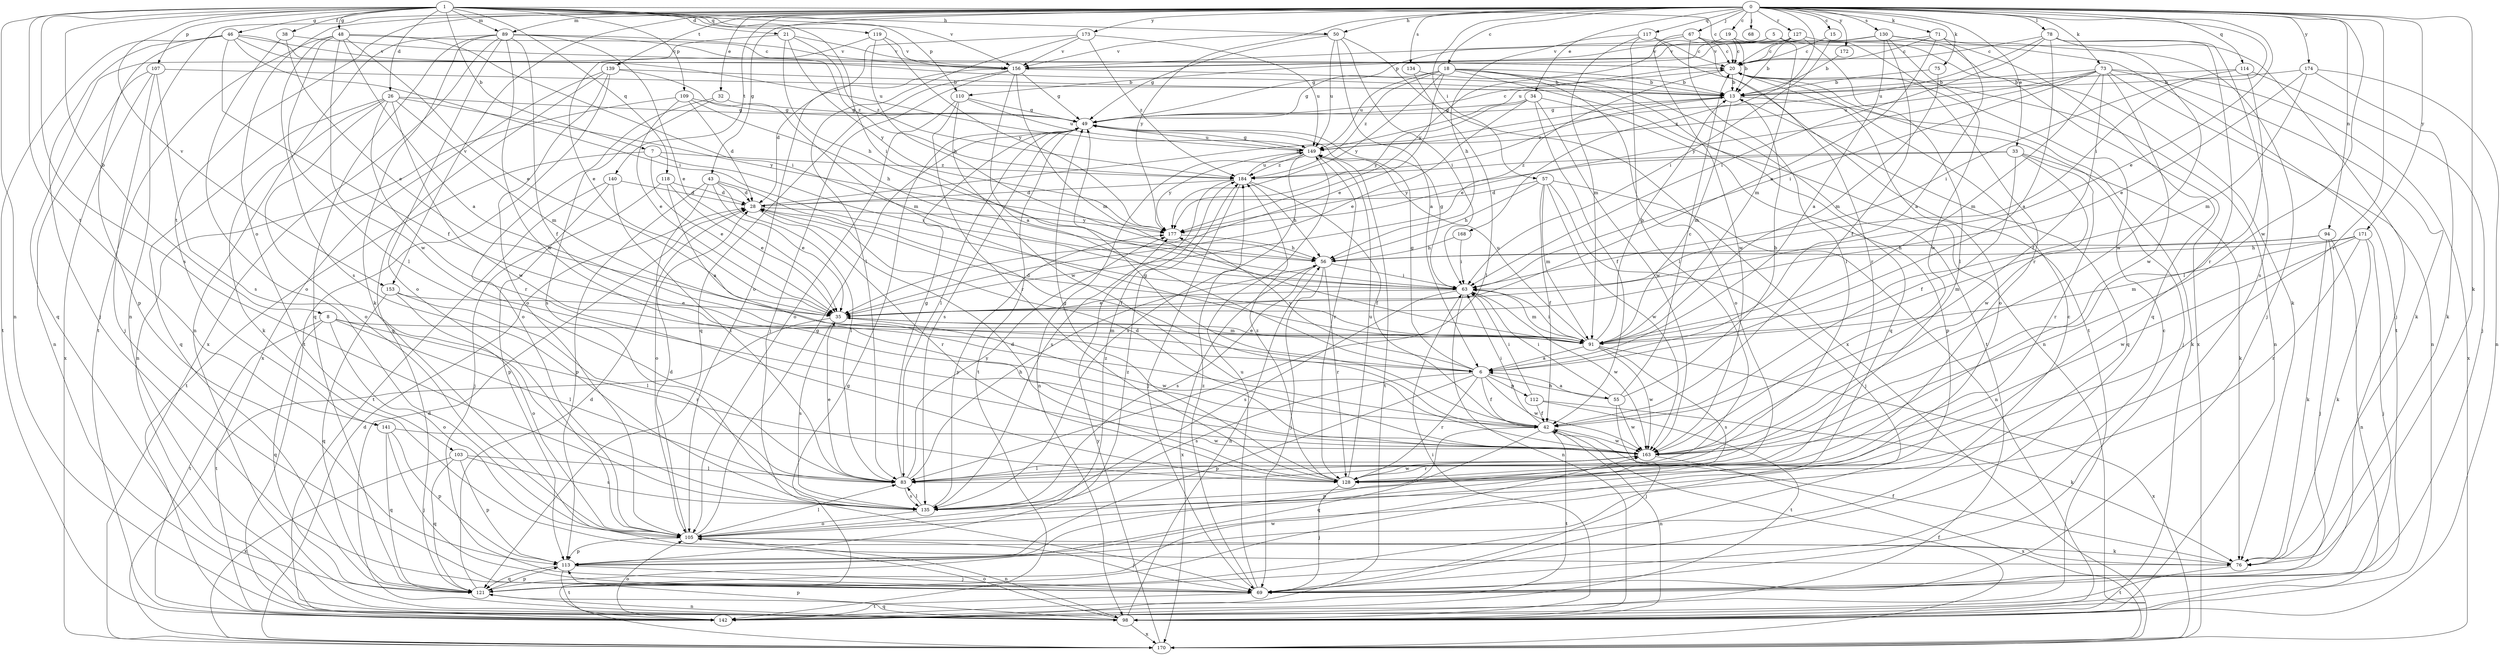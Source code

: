 strict digraph  {
0;
1;
5;
6;
7;
8;
13;
15;
18;
19;
20;
21;
26;
28;
32;
33;
34;
35;
38;
42;
43;
46;
48;
49;
50;
55;
56;
57;
63;
67;
68;
69;
71;
73;
75;
76;
78;
83;
89;
91;
94;
98;
103;
105;
107;
109;
110;
112;
113;
114;
117;
118;
119;
121;
127;
128;
130;
134;
135;
139;
140;
141;
142;
149;
153;
156;
163;
168;
170;
171;
172;
173;
174;
177;
184;
0 -> 15  [label=c];
0 -> 18  [label=c];
0 -> 19  [label=c];
0 -> 32  [label=e];
0 -> 33  [label=e];
0 -> 34  [label=e];
0 -> 35  [label=e];
0 -> 43  [label=g];
0 -> 50  [label=h];
0 -> 57  [label=i];
0 -> 63  [label=i];
0 -> 67  [label=j];
0 -> 68  [label=j];
0 -> 71  [label=k];
0 -> 73  [label=k];
0 -> 75  [label=k];
0 -> 76  [label=k];
0 -> 78  [label=l];
0 -> 89  [label=m];
0 -> 94  [label=n];
0 -> 98  [label=n];
0 -> 103  [label=o];
0 -> 114  [label=q];
0 -> 117  [label=q];
0 -> 127  [label=r];
0 -> 128  [label=r];
0 -> 130  [label=s];
0 -> 134  [label=s];
0 -> 139  [label=t];
0 -> 140  [label=t];
0 -> 141  [label=t];
0 -> 153  [label=v];
0 -> 163  [label=w];
0 -> 168  [label=x];
0 -> 171  [label=y];
0 -> 172  [label=y];
0 -> 173  [label=y];
0 -> 174  [label=y];
0 -> 177  [label=y];
1 -> 7  [label=b];
1 -> 8  [label=b];
1 -> 20  [label=c];
1 -> 21  [label=d];
1 -> 26  [label=d];
1 -> 38  [label=f];
1 -> 46  [label=g];
1 -> 48  [label=g];
1 -> 50  [label=h];
1 -> 63  [label=i];
1 -> 89  [label=m];
1 -> 98  [label=n];
1 -> 107  [label=p];
1 -> 109  [label=p];
1 -> 110  [label=p];
1 -> 118  [label=q];
1 -> 119  [label=q];
1 -> 135  [label=s];
1 -> 141  [label=t];
1 -> 153  [label=v];
1 -> 156  [label=v];
5 -> 91  [label=m];
5 -> 110  [label=p];
5 -> 142  [label=t];
5 -> 156  [label=v];
6 -> 42  [label=f];
6 -> 49  [label=g];
6 -> 55  [label=h];
6 -> 112  [label=p];
6 -> 113  [label=p];
6 -> 128  [label=r];
6 -> 135  [label=s];
6 -> 163  [label=w];
6 -> 177  [label=y];
7 -> 35  [label=e];
7 -> 63  [label=i];
7 -> 142  [label=t];
7 -> 184  [label=z];
8 -> 83  [label=l];
8 -> 91  [label=m];
8 -> 105  [label=o];
8 -> 121  [label=q];
8 -> 128  [label=r];
8 -> 142  [label=t];
13 -> 49  [label=g];
13 -> 69  [label=j];
13 -> 91  [label=m];
13 -> 121  [label=q];
13 -> 184  [label=z];
15 -> 20  [label=c];
15 -> 63  [label=i];
18 -> 13  [label=b];
18 -> 35  [label=e];
18 -> 49  [label=g];
18 -> 98  [label=n];
18 -> 105  [label=o];
18 -> 121  [label=q];
18 -> 142  [label=t];
18 -> 149  [label=u];
18 -> 177  [label=y];
18 -> 184  [label=z];
19 -> 13  [label=b];
19 -> 20  [label=c];
19 -> 76  [label=k];
19 -> 177  [label=y];
20 -> 13  [label=b];
20 -> 35  [label=e];
20 -> 98  [label=n];
20 -> 105  [label=o];
21 -> 56  [label=h];
21 -> 121  [label=q];
21 -> 156  [label=v];
21 -> 177  [label=y];
21 -> 184  [label=z];
26 -> 49  [label=g];
26 -> 76  [label=k];
26 -> 91  [label=m];
26 -> 105  [label=o];
26 -> 121  [label=q];
26 -> 128  [label=r];
26 -> 163  [label=w];
26 -> 177  [label=y];
28 -> 13  [label=b];
28 -> 128  [label=r];
28 -> 177  [label=y];
32 -> 49  [label=g];
32 -> 105  [label=o];
32 -> 135  [label=s];
33 -> 42  [label=f];
33 -> 76  [label=k];
33 -> 128  [label=r];
33 -> 163  [label=w];
33 -> 177  [label=y];
33 -> 184  [label=z];
34 -> 35  [label=e];
34 -> 42  [label=f];
34 -> 49  [label=g];
34 -> 113  [label=p];
34 -> 163  [label=w];
34 -> 177  [label=y];
35 -> 91  [label=m];
35 -> 135  [label=s];
35 -> 142  [label=t];
35 -> 163  [label=w];
38 -> 20  [label=c];
38 -> 35  [label=e];
38 -> 105  [label=o];
42 -> 49  [label=g];
42 -> 63  [label=i];
42 -> 98  [label=n];
42 -> 113  [label=p];
42 -> 121  [label=q];
42 -> 142  [label=t];
42 -> 163  [label=w];
43 -> 28  [label=d];
43 -> 35  [label=e];
43 -> 42  [label=f];
43 -> 83  [label=l];
43 -> 105  [label=o];
43 -> 113  [label=p];
46 -> 13  [label=b];
46 -> 42  [label=f];
46 -> 63  [label=i];
46 -> 69  [label=j];
46 -> 113  [label=p];
46 -> 142  [label=t];
46 -> 149  [label=u];
46 -> 156  [label=v];
48 -> 6  [label=a];
48 -> 20  [label=c];
48 -> 35  [label=e];
48 -> 63  [label=i];
48 -> 83  [label=l];
48 -> 135  [label=s];
48 -> 142  [label=t];
48 -> 163  [label=w];
49 -> 20  [label=c];
49 -> 83  [label=l];
49 -> 135  [label=s];
49 -> 142  [label=t];
49 -> 149  [label=u];
50 -> 6  [label=a];
50 -> 49  [label=g];
50 -> 63  [label=i];
50 -> 149  [label=u];
50 -> 156  [label=v];
50 -> 170  [label=x];
55 -> 6  [label=a];
55 -> 13  [label=b];
55 -> 20  [label=c];
55 -> 63  [label=i];
55 -> 69  [label=j];
55 -> 163  [label=w];
56 -> 63  [label=i];
56 -> 69  [label=j];
56 -> 128  [label=r];
56 -> 135  [label=s];
56 -> 170  [label=x];
57 -> 28  [label=d];
57 -> 42  [label=f];
57 -> 56  [label=h];
57 -> 69  [label=j];
57 -> 91  [label=m];
57 -> 98  [label=n];
57 -> 163  [label=w];
63 -> 35  [label=e];
63 -> 49  [label=g];
63 -> 91  [label=m];
63 -> 98  [label=n];
63 -> 135  [label=s];
63 -> 163  [label=w];
67 -> 20  [label=c];
67 -> 49  [label=g];
67 -> 83  [label=l];
67 -> 128  [label=r];
67 -> 163  [label=w];
67 -> 170  [label=x];
69 -> 20  [label=c];
69 -> 142  [label=t];
69 -> 149  [label=u];
69 -> 184  [label=z];
71 -> 6  [label=a];
71 -> 20  [label=c];
71 -> 35  [label=e];
71 -> 69  [label=j];
71 -> 156  [label=v];
73 -> 13  [label=b];
73 -> 42  [label=f];
73 -> 63  [label=i];
73 -> 76  [label=k];
73 -> 91  [label=m];
73 -> 98  [label=n];
73 -> 149  [label=u];
73 -> 163  [label=w];
73 -> 170  [label=x];
73 -> 177  [label=y];
75 -> 13  [label=b];
75 -> 91  [label=m];
76 -> 42  [label=f];
76 -> 142  [label=t];
78 -> 6  [label=a];
78 -> 20  [label=c];
78 -> 63  [label=i];
78 -> 128  [label=r];
78 -> 135  [label=s];
78 -> 149  [label=u];
78 -> 163  [label=w];
83 -> 35  [label=e];
83 -> 49  [label=g];
83 -> 56  [label=h];
83 -> 135  [label=s];
83 -> 177  [label=y];
89 -> 35  [label=e];
89 -> 42  [label=f];
89 -> 76  [label=k];
89 -> 98  [label=n];
89 -> 105  [label=o];
89 -> 121  [label=q];
89 -> 156  [label=v];
89 -> 163  [label=w];
89 -> 170  [label=x];
89 -> 184  [label=z];
91 -> 6  [label=a];
91 -> 13  [label=b];
91 -> 28  [label=d];
91 -> 35  [label=e];
91 -> 63  [label=i];
91 -> 135  [label=s];
91 -> 149  [label=u];
91 -> 163  [label=w];
91 -> 170  [label=x];
94 -> 56  [label=h];
94 -> 69  [label=j];
94 -> 76  [label=k];
94 -> 91  [label=m];
94 -> 98  [label=n];
98 -> 28  [label=d];
98 -> 56  [label=h];
98 -> 63  [label=i];
98 -> 105  [label=o];
98 -> 113  [label=p];
98 -> 121  [label=q];
98 -> 170  [label=x];
98 -> 20  [label=k];
103 -> 83  [label=l];
103 -> 113  [label=p];
103 -> 121  [label=q];
103 -> 135  [label=s];
103 -> 170  [label=x];
105 -> 28  [label=d];
105 -> 49  [label=g];
105 -> 69  [label=j];
105 -> 76  [label=k];
105 -> 83  [label=l];
105 -> 98  [label=n];
105 -> 113  [label=p];
105 -> 184  [label=z];
107 -> 13  [label=b];
107 -> 69  [label=j];
107 -> 98  [label=n];
107 -> 135  [label=s];
107 -> 170  [label=x];
109 -> 28  [label=d];
109 -> 35  [label=e];
109 -> 49  [label=g];
109 -> 56  [label=h];
109 -> 98  [label=n];
110 -> 49  [label=g];
110 -> 105  [label=o];
110 -> 128  [label=r];
110 -> 149  [label=u];
110 -> 163  [label=w];
112 -> 42  [label=f];
112 -> 63  [label=i];
112 -> 76  [label=k];
112 -> 142  [label=t];
113 -> 20  [label=c];
113 -> 69  [label=j];
113 -> 121  [label=q];
113 -> 142  [label=t];
113 -> 184  [label=z];
114 -> 13  [label=b];
114 -> 63  [label=i];
114 -> 69  [label=j];
114 -> 83  [label=l];
117 -> 20  [label=c];
117 -> 56  [label=h];
117 -> 83  [label=l];
117 -> 91  [label=m];
117 -> 142  [label=t];
118 -> 6  [label=a];
118 -> 28  [label=d];
118 -> 35  [label=e];
118 -> 69  [label=j];
119 -> 35  [label=e];
119 -> 56  [label=h];
119 -> 156  [label=v];
119 -> 177  [label=y];
121 -> 28  [label=d];
121 -> 98  [label=n];
121 -> 113  [label=p];
121 -> 163  [label=w];
127 -> 13  [label=b];
127 -> 20  [label=c];
127 -> 83  [label=l];
127 -> 128  [label=r];
127 -> 156  [label=v];
128 -> 28  [label=d];
128 -> 49  [label=g];
128 -> 69  [label=j];
128 -> 149  [label=u];
128 -> 163  [label=w];
128 -> 184  [label=z];
130 -> 6  [label=a];
130 -> 42  [label=f];
130 -> 69  [label=j];
130 -> 121  [label=q];
130 -> 149  [label=u];
130 -> 156  [label=v];
130 -> 163  [label=w];
134 -> 13  [label=b];
134 -> 83  [label=l];
135 -> 83  [label=l];
135 -> 105  [label=o];
135 -> 177  [label=y];
139 -> 13  [label=b];
139 -> 91  [label=m];
139 -> 105  [label=o];
139 -> 121  [label=q];
139 -> 142  [label=t];
139 -> 170  [label=x];
140 -> 28  [label=d];
140 -> 83  [label=l];
140 -> 113  [label=p];
140 -> 142  [label=t];
141 -> 69  [label=j];
141 -> 113  [label=p];
141 -> 121  [label=q];
141 -> 163  [label=w];
142 -> 105  [label=o];
149 -> 49  [label=g];
149 -> 98  [label=n];
149 -> 128  [label=r];
149 -> 135  [label=s];
149 -> 142  [label=t];
149 -> 177  [label=y];
149 -> 184  [label=z];
153 -> 35  [label=e];
153 -> 83  [label=l];
153 -> 105  [label=o];
153 -> 121  [label=q];
156 -> 6  [label=a];
156 -> 13  [label=b];
156 -> 28  [label=d];
156 -> 49  [label=g];
156 -> 69  [label=j];
156 -> 91  [label=m];
156 -> 121  [label=q];
163 -> 28  [label=d];
163 -> 83  [label=l];
163 -> 128  [label=r];
163 -> 170  [label=x];
168 -> 56  [label=h];
168 -> 63  [label=i];
170 -> 28  [label=d];
170 -> 42  [label=f];
170 -> 49  [label=g];
170 -> 177  [label=y];
171 -> 56  [label=h];
171 -> 69  [label=j];
171 -> 76  [label=k];
171 -> 91  [label=m];
171 -> 128  [label=r];
171 -> 163  [label=w];
172 -> 13  [label=b];
173 -> 83  [label=l];
173 -> 105  [label=o];
173 -> 149  [label=u];
173 -> 156  [label=v];
173 -> 184  [label=z];
174 -> 13  [label=b];
174 -> 35  [label=e];
174 -> 76  [label=k];
174 -> 91  [label=m];
174 -> 98  [label=n];
177 -> 56  [label=h];
184 -> 28  [label=d];
184 -> 42  [label=f];
184 -> 56  [label=h];
184 -> 69  [label=j];
184 -> 135  [label=s];
184 -> 149  [label=u];
}
